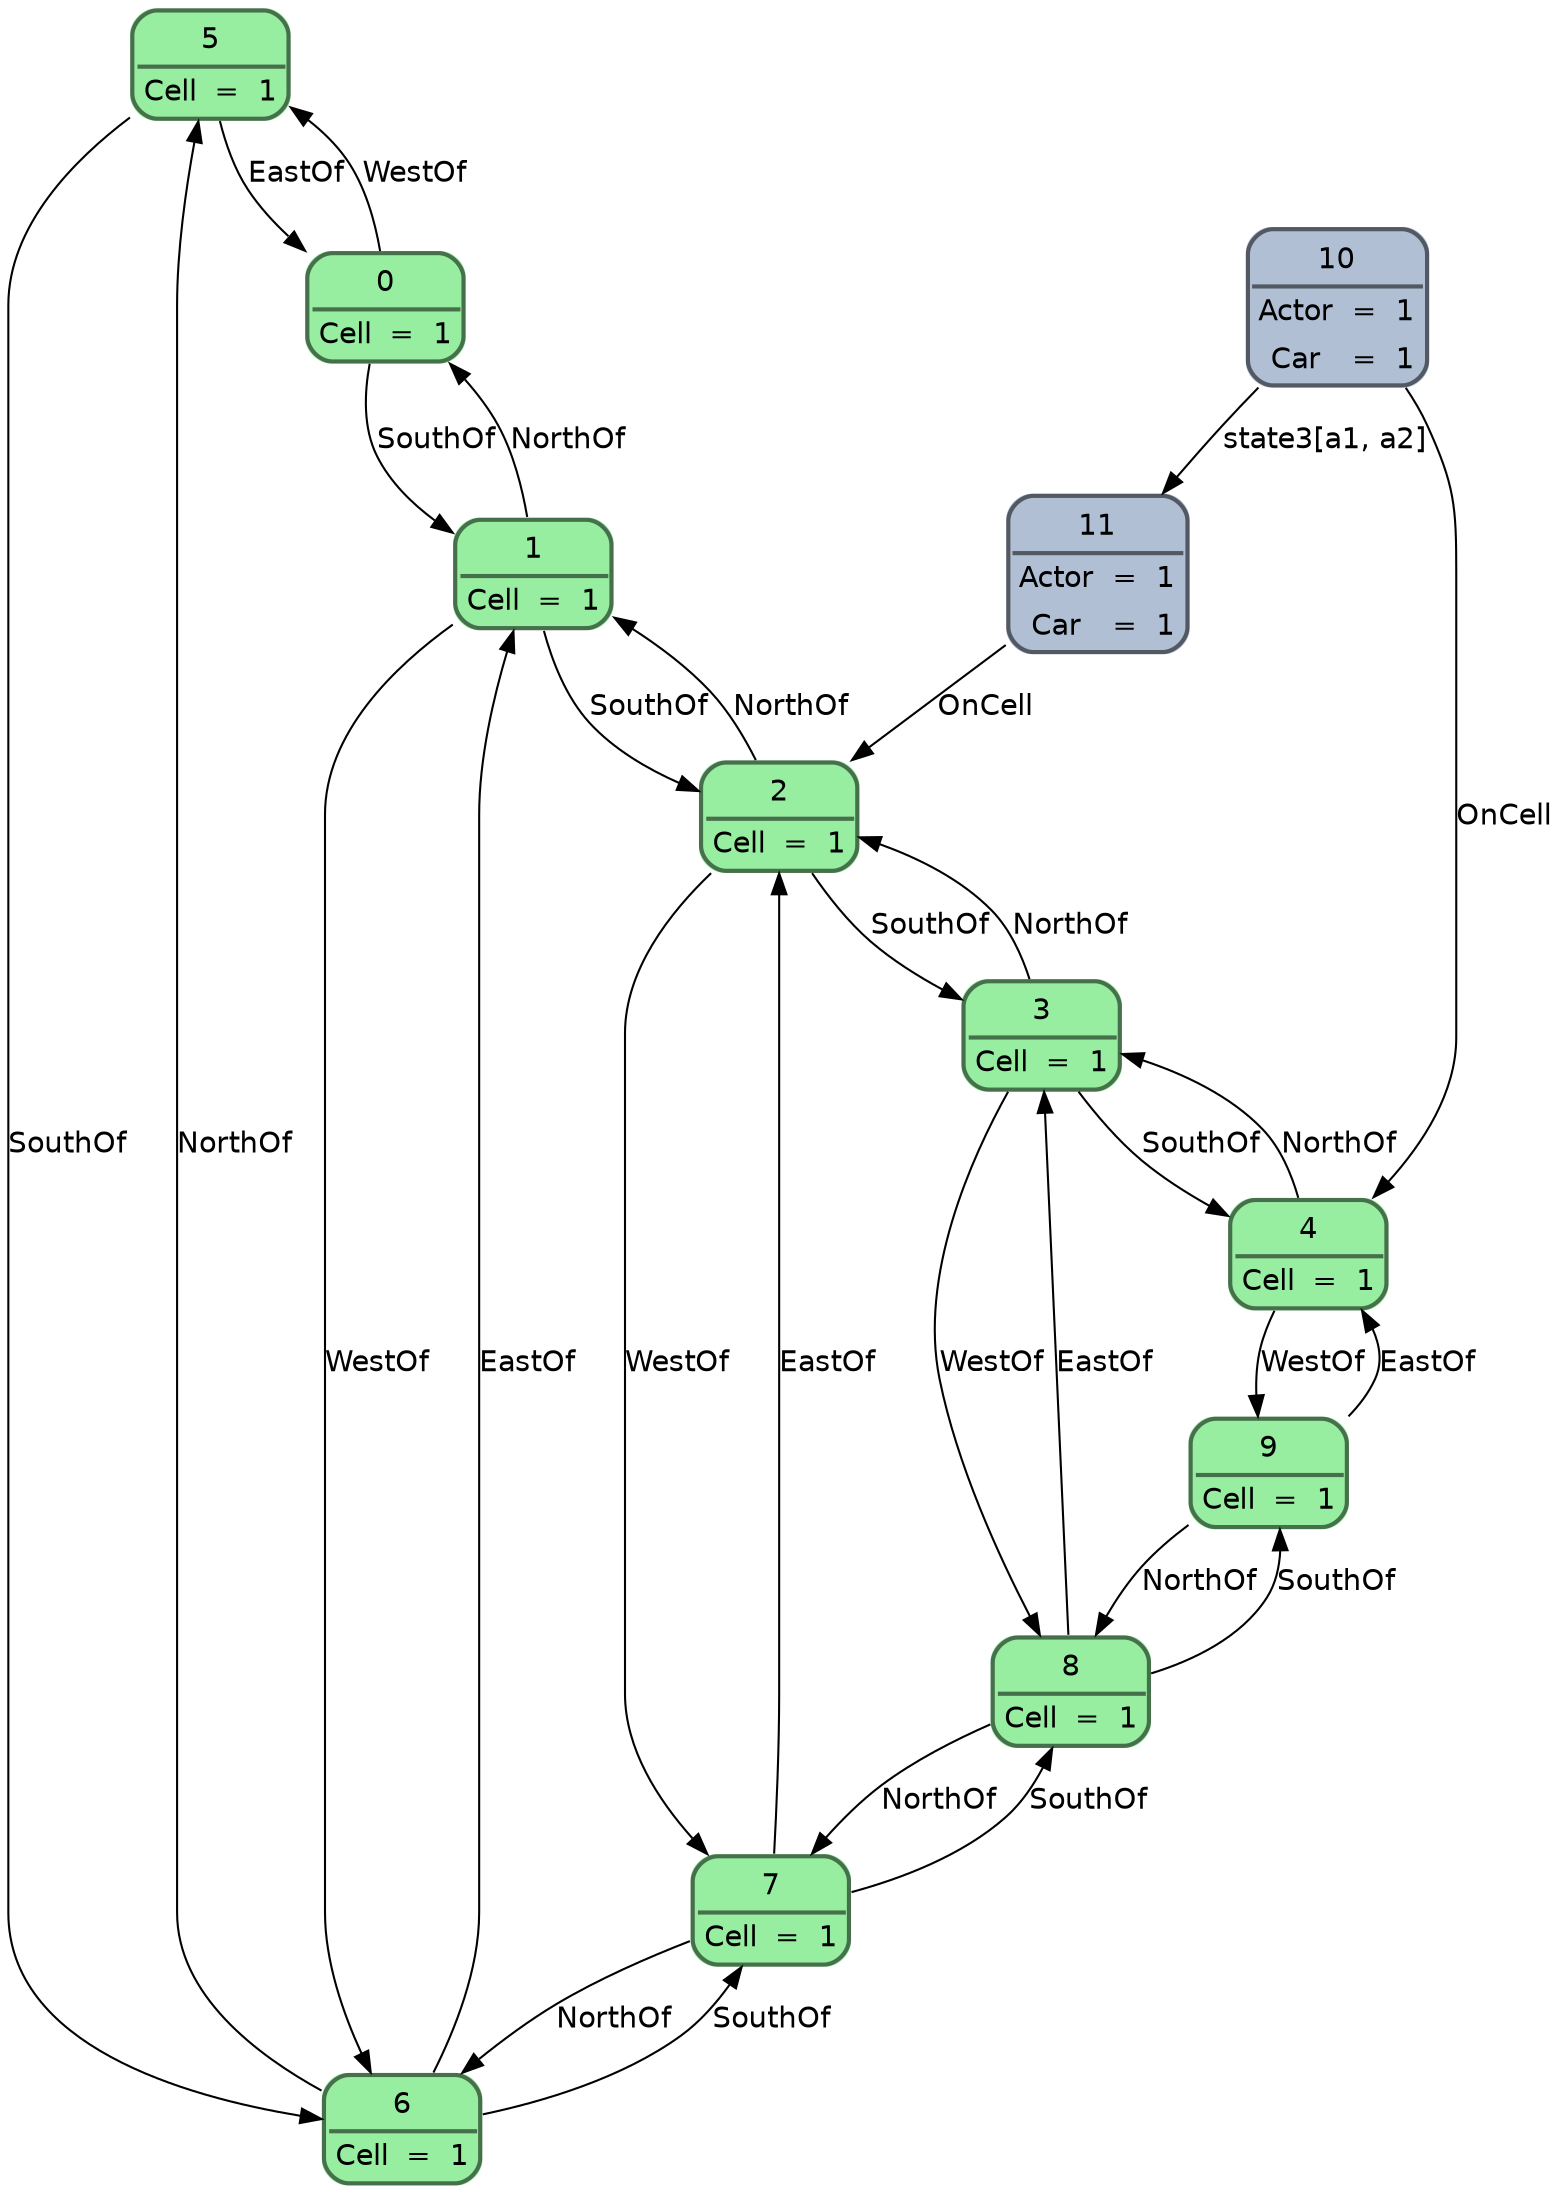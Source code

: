 digraph model {
node [
	style="filled, rounded"
	shape=plain
	pencolor="#00000088"
	fontname="Helvetica"
]
edge [
	labeldistance=3
	fontname="Helvetica"
]
5 -> 0 [
	style=solid
	color=black
	fontcolor=black
	label="EastOf"]
6 -> 1 [
	style=solid
	color=black
	fontcolor=black
	label="EastOf"]
7 -> 2 [
	style=solid
	color=black
	fontcolor=black
	label="EastOf"]
8 -> 3 [
	style=solid
	color=black
	fontcolor=black
	label="EastOf"]
9 -> 4 [
	style=solid
	color=black
	fontcolor=black
	label="EastOf"]
11 -> 2 [
	style=solid
	color=black
	fontcolor=black
	label="OnCell"]
10 -> 4 [
	style=solid
	color=black
	fontcolor=black
	label="OnCell"]
0 -> 5 [
	style=solid
	color=black
	fontcolor=black
	label="WestOf"]
1 -> 6 [
	style=solid
	color=black
	fontcolor=black
	label="WestOf"]
2 -> 7 [
	style=solid
	color=black
	fontcolor=black
	label="WestOf"]
3 -> 8 [
	style=solid
	color=black
	fontcolor=black
	label="WestOf"]
4 -> 9 [
	style=solid
	color=black
	fontcolor=black
	label="WestOf"]
0 -> 1 [
	style=solid
	color=black
	fontcolor=black
	label="SouthOf"]
1 -> 2 [
	style=solid
	color=black
	fontcolor=black
	label="SouthOf"]
2 -> 3 [
	style=solid
	color=black
	fontcolor=black
	label="SouthOf"]
3 -> 4 [
	style=solid
	color=black
	fontcolor=black
	label="SouthOf"]
5 -> 6 [
	style=solid
	color=black
	fontcolor=black
	label="SouthOf"]
6 -> 7 [
	style=solid
	color=black
	fontcolor=black
	label="SouthOf"]
7 -> 8 [
	style=solid
	color=black
	fontcolor=black
	label="SouthOf"]
8 -> 9 [
	style=solid
	color=black
	fontcolor=black
	label="SouthOf"]
10 -> 11 [
	style=solid
	color=black
	fontcolor=black
	label="state3[a1, a2]"]
1 -> 0 [
	style=solid
	color=black
	fontcolor=black
	label="NorthOf"]
2 -> 1 [
	style=solid
	color=black
	fontcolor=black
	label="NorthOf"]
3 -> 2 [
	style=solid
	color=black
	fontcolor=black
	label="NorthOf"]
4 -> 3 [
	style=solid
	color=black
	fontcolor=black
	label="NorthOf"]
6 -> 5 [
	style=solid
	color=black
	fontcolor=black
	label="NorthOf"]
7 -> 6 [
	style=solid
	color=black
	fontcolor=black
	label="NorthOf"]
8 -> 7 [
	style=solid
	color=black
	fontcolor=black
	label="NorthOf"]
9 -> 8 [
	style=solid
	color=black
	fontcolor=black
	label="NorthOf"]
1 [
	fillcolor="#97eda0"
	label=<<TABLE CELLSPACING="0" BORDER="2" CELLBORDER="0" CELLPADDING="4" STYLE="ROUNDED">
		<TR><TD COLSPAN="3" BORDER="2" SIDES="B">1</TD></TR>
		<TR><TD><FONT COLOR="black">Cell</FONT></TD><TD><FONT COLOR="black">=</FONT></TD><TD><FONT COLOR="black">1</FONT></TD></TR>
		</TABLE>>
]
2 [
	fillcolor="#97eda0"
	label=<<TABLE CELLSPACING="0" BORDER="2" CELLBORDER="0" CELLPADDING="4" STYLE="ROUNDED">
		<TR><TD COLSPAN="3" BORDER="2" SIDES="B">2</TD></TR>
		<TR><TD><FONT COLOR="black">Cell</FONT></TD><TD><FONT COLOR="black">=</FONT></TD><TD><FONT COLOR="black">1</FONT></TD></TR>
		</TABLE>>
]
3 [
	fillcolor="#97eda0"
	label=<<TABLE CELLSPACING="0" BORDER="2" CELLBORDER="0" CELLPADDING="4" STYLE="ROUNDED">
		<TR><TD COLSPAN="3" BORDER="2" SIDES="B">3</TD></TR>
		<TR><TD><FONT COLOR="black">Cell</FONT></TD><TD><FONT COLOR="black">=</FONT></TD><TD><FONT COLOR="black">1</FONT></TD></TR>
		</TABLE>>
]
4 [
	fillcolor="#97eda0"
	label=<<TABLE CELLSPACING="0" BORDER="2" CELLBORDER="0" CELLPADDING="4" STYLE="ROUNDED">
		<TR><TD COLSPAN="3" BORDER="2" SIDES="B">4</TD></TR>
		<TR><TD><FONT COLOR="black">Cell</FONT></TD><TD><FONT COLOR="black">=</FONT></TD><TD><FONT COLOR="black">1</FONT></TD></TR>
		</TABLE>>
]
5 [
	fillcolor="#97eda0"
	label=<<TABLE CELLSPACING="0" BORDER="2" CELLBORDER="0" CELLPADDING="4" STYLE="ROUNDED">
		<TR><TD COLSPAN="3" BORDER="2" SIDES="B">5</TD></TR>
		<TR><TD><FONT COLOR="black">Cell</FONT></TD><TD><FONT COLOR="black">=</FONT></TD><TD><FONT COLOR="black">1</FONT></TD></TR>
		</TABLE>>
]
6 [
	fillcolor="#97eda0"
	label=<<TABLE CELLSPACING="0" BORDER="2" CELLBORDER="0" CELLPADDING="4" STYLE="ROUNDED">
		<TR><TD COLSPAN="3" BORDER="2" SIDES="B">6</TD></TR>
		<TR><TD><FONT COLOR="black">Cell</FONT></TD><TD><FONT COLOR="black">=</FONT></TD><TD><FONT COLOR="black">1</FONT></TD></TR>
		</TABLE>>
]
7 [
	fillcolor="#97eda0"
	label=<<TABLE CELLSPACING="0" BORDER="2" CELLBORDER="0" CELLPADDING="4" STYLE="ROUNDED">
		<TR><TD COLSPAN="3" BORDER="2" SIDES="B">7</TD></TR>
		<TR><TD><FONT COLOR="black">Cell</FONT></TD><TD><FONT COLOR="black">=</FONT></TD><TD><FONT COLOR="black">1</FONT></TD></TR>
		</TABLE>>
]
8 [
	fillcolor="#97eda0"
	label=<<TABLE CELLSPACING="0" BORDER="2" CELLBORDER="0" CELLPADDING="4" STYLE="ROUNDED">
		<TR><TD COLSPAN="3" BORDER="2" SIDES="B">8</TD></TR>
		<TR><TD><FONT COLOR="black">Cell</FONT></TD><TD><FONT COLOR="black">=</FONT></TD><TD><FONT COLOR="black">1</FONT></TD></TR>
		</TABLE>>
]
9 [
	fillcolor="#97eda0"
	label=<<TABLE CELLSPACING="0" BORDER="2" CELLBORDER="0" CELLPADDING="4" STYLE="ROUNDED">
		<TR><TD COLSPAN="3" BORDER="2" SIDES="B">9</TD></TR>
		<TR><TD><FONT COLOR="black">Cell</FONT></TD><TD><FONT COLOR="black">=</FONT></TD><TD><FONT COLOR="black">1</FONT></TD></TR>
		</TABLE>>
]
10 [
	fillcolor="#b0bfd3"
	label=<<TABLE CELLSPACING="0" BORDER="2" CELLBORDER="0" CELLPADDING="4" STYLE="ROUNDED">
		<TR><TD COLSPAN="3" BORDER="2" SIDES="B">10</TD></TR>
		<TR><TD><FONT COLOR="black">Actor</FONT></TD><TD><FONT COLOR="black">=</FONT></TD><TD><FONT COLOR="black">1</FONT></TD></TR>
		<TR><TD><FONT COLOR="black">Car</FONT></TD><TD><FONT COLOR="black">=</FONT></TD><TD><FONT COLOR="black">1</FONT></TD></TR>
		</TABLE>>
]
11 [
	fillcolor="#b0bfd3"
	label=<<TABLE CELLSPACING="0" BORDER="2" CELLBORDER="0" CELLPADDING="4" STYLE="ROUNDED">
		<TR><TD COLSPAN="3" BORDER="2" SIDES="B">11</TD></TR>
		<TR><TD><FONT COLOR="black">Actor</FONT></TD><TD><FONT COLOR="black">=</FONT></TD><TD><FONT COLOR="black">1</FONT></TD></TR>
		<TR><TD><FONT COLOR="black">Car</FONT></TD><TD><FONT COLOR="black">=</FONT></TD><TD><FONT COLOR="black">1</FONT></TD></TR>
		</TABLE>>
]
0 [
	fillcolor="#97eda0"
	label=<<TABLE CELLSPACING="0" BORDER="2" CELLBORDER="0" CELLPADDING="4" STYLE="ROUNDED">
		<TR><TD COLSPAN="3" BORDER="2" SIDES="B">0</TD></TR>
		<TR><TD><FONT COLOR="black">Cell</FONT></TD><TD><FONT COLOR="black">=</FONT></TD><TD><FONT COLOR="black">1</FONT></TD></TR>
		</TABLE>>
]
}